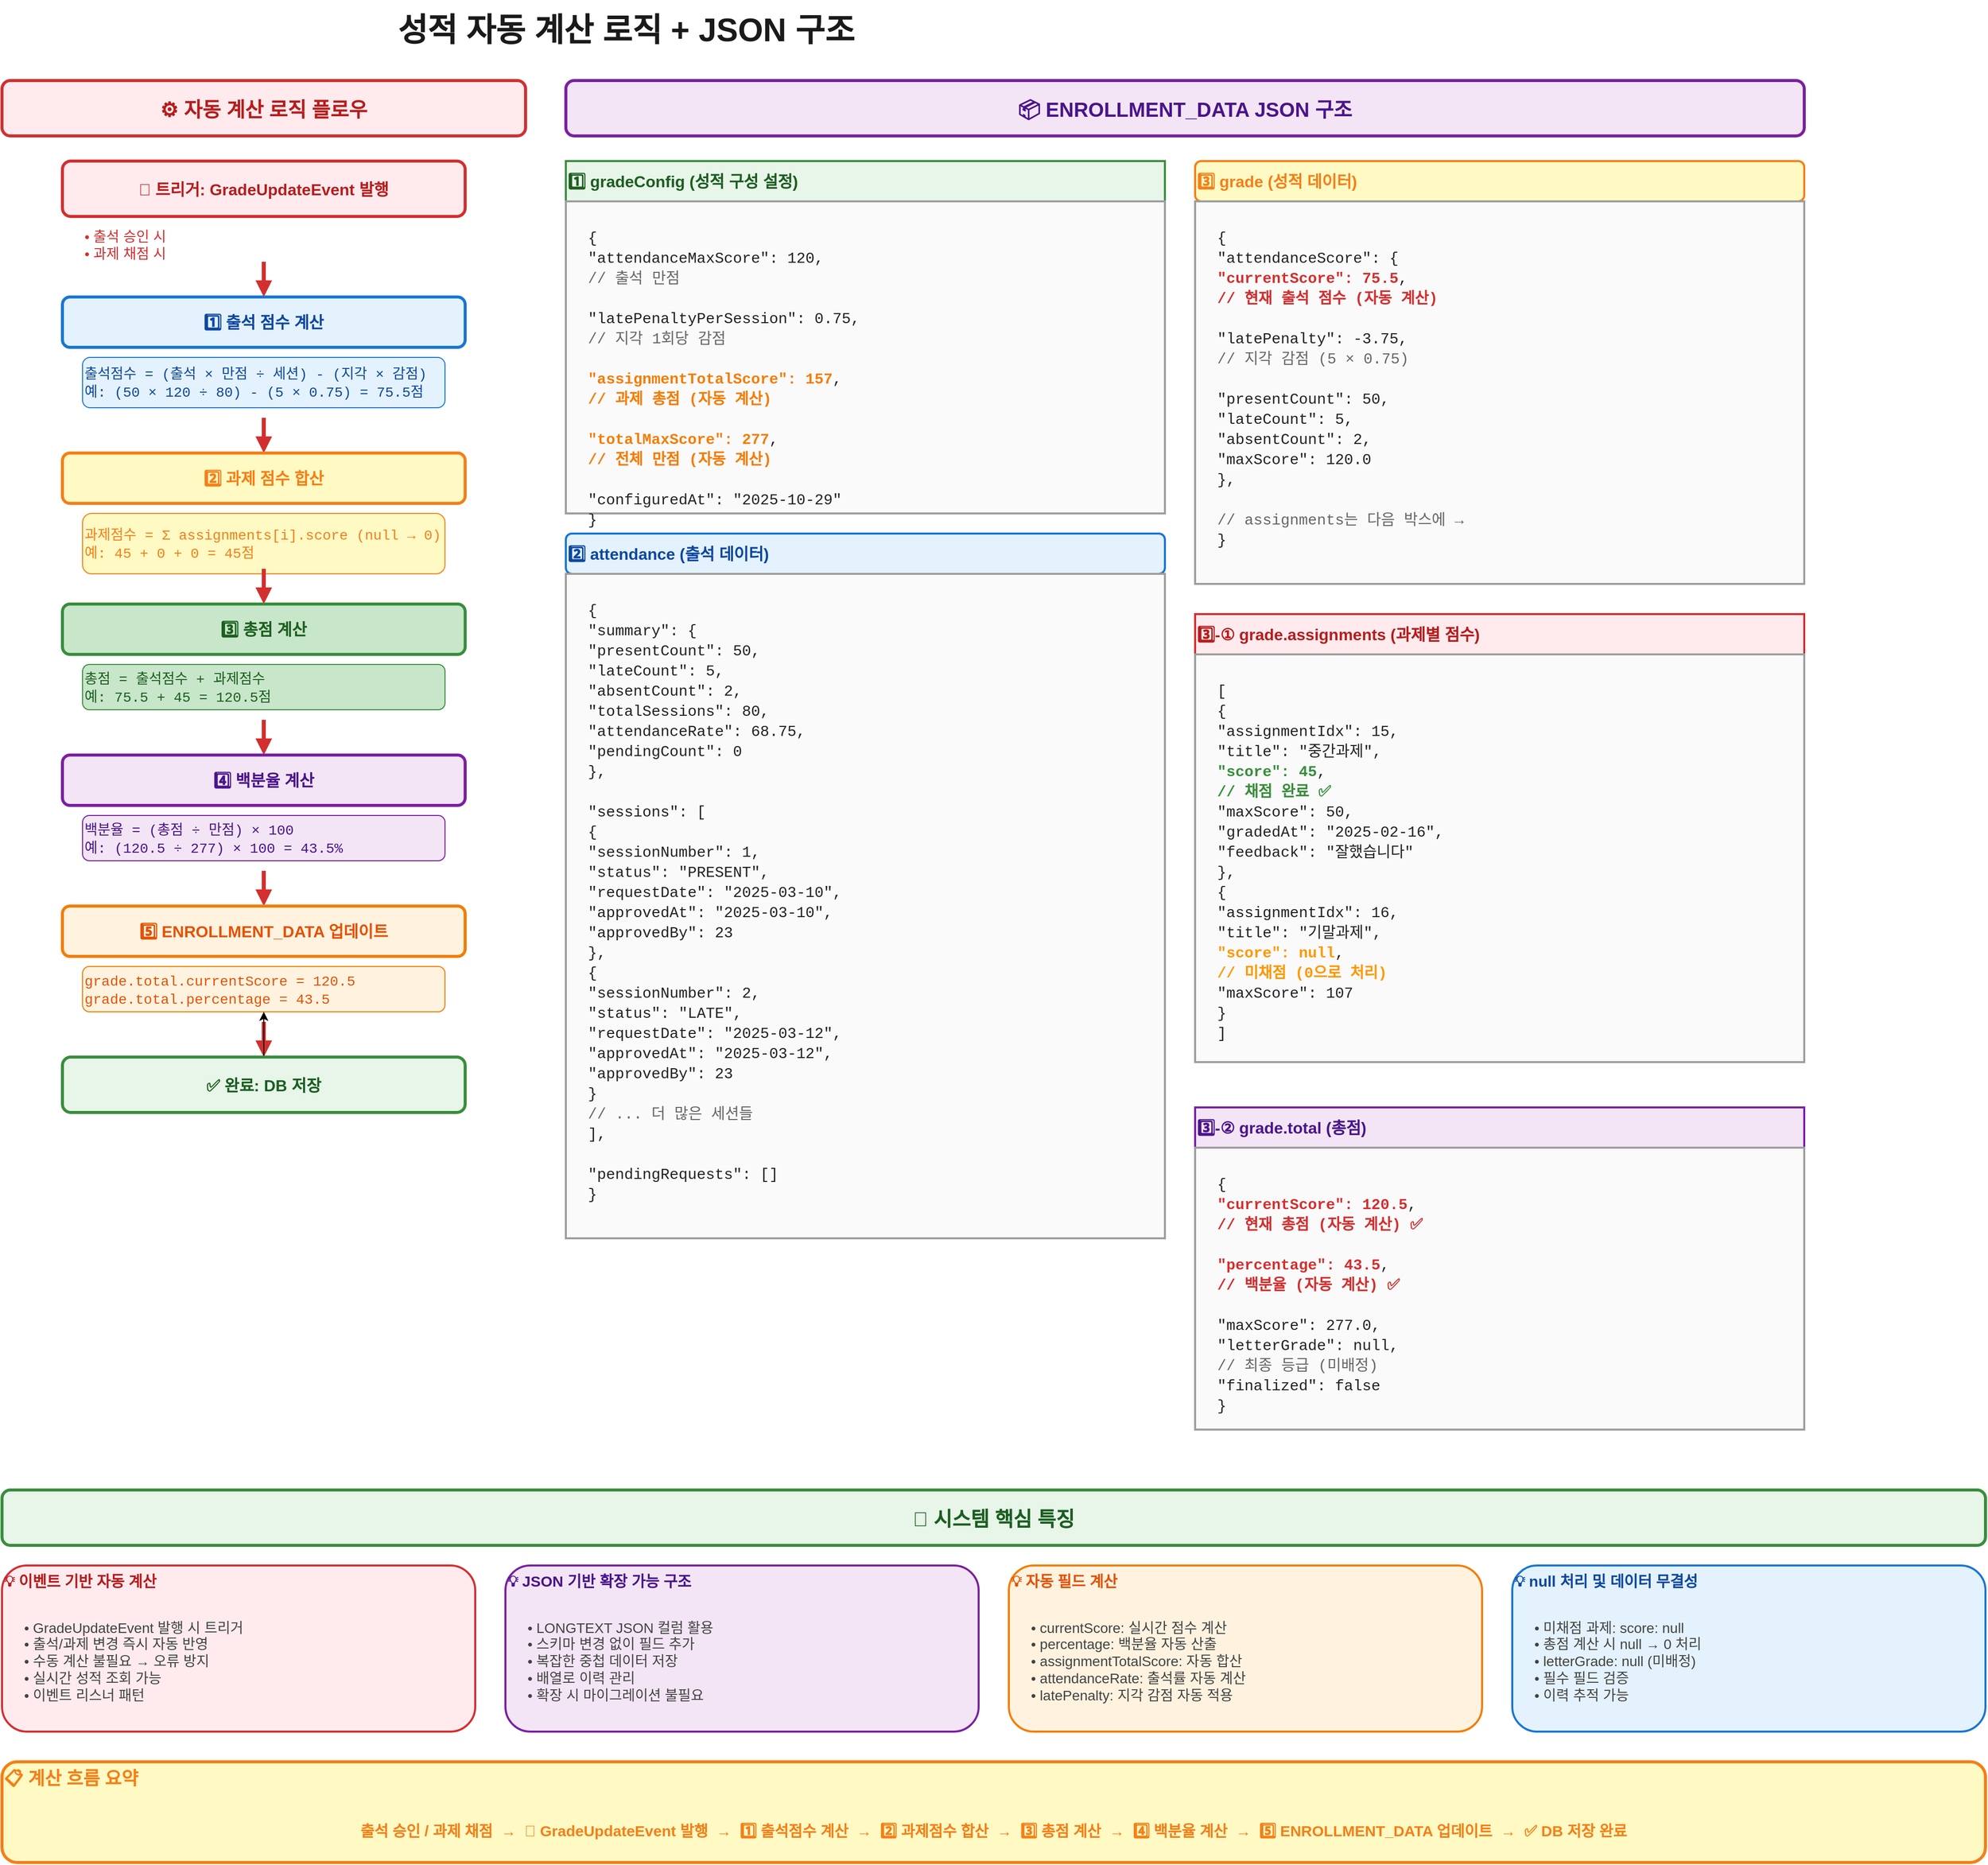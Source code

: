 <mxfile version="28.2.5">
  <diagram name="성적 자동 계산 로직 + JSON 구조" id="grade-calculation">
    <mxGraphModel dx="4513" dy="1413" grid="1" gridSize="10" guides="1" tooltips="1" connect="1" arrows="1" fold="1" page="1" pageScale="1" pageWidth="1920" pageHeight="1080" background="light-dark(#FFFFFF,#FFFFFF)" math="0" shadow="0">
      <root>
        <mxCell id="0" />
        <mxCell id="1" parent="0" />
        <mxCell id="title" value="성적 자동 계산 로직 + JSON 구조" style="text;html=1;strokeColor=none;fillColor=none;align=center;verticalAlign=middle;whiteSpace=wrap;rounded=0;fontSize=32;fontStyle=1;fontColor=light-dark(#1A1A1A,#000000);" parent="1" vertex="1">
          <mxGeometry x="-1780" y="30" width="1040" height="60" as="geometry" />
        </mxCell>
        <mxCell id="left-title" value="⚙️ 자동 계산 로직 플로우" style="rounded=1;whiteSpace=wrap;html=1;fillColor=#FFEBEE;strokeColor=#D32F2F;strokeWidth=3;fontSize=20;fontColor=#B71C1C;fontStyle=1;" parent="1" vertex="1">
          <mxGeometry x="-1880" y="110" width="520" height="55" as="geometry" />
        </mxCell>
        <mxCell id="trigger" value="🔔 트리거: GradeUpdateEvent 발행" style="rounded=1;whiteSpace=wrap;html=1;fillColor=#FFEBEE;strokeColor=#D32F2F;strokeWidth=3;fontSize=16;fontColor=#B71C1C;fontStyle=1;" parent="1" vertex="1">
          <mxGeometry x="-1820" y="190" width="400" height="55" as="geometry" />
        </mxCell>
        <mxCell id="trigger-detail" value="• 출석 승인 시&#xa;• 과제 채점 시" style="text;html=1;strokeColor=none;fillColor=none;align=left;verticalAlign=middle;whiteSpace=wrap;rounded=0;fontSize=14;fontColor=#D32F2F;" parent="1" vertex="1">
          <mxGeometry x="-1800" y="255" width="360" height="35" as="geometry" />
        </mxCell>
        <mxCell id="arrow1" value="" style="endArrow=block;html=1;strokeWidth=4;strokeColor=#D32F2F;endFill=1;" parent="1" edge="1">
          <mxGeometry width="50" height="50" relative="1" as="geometry">
            <mxPoint x="-1620" y="290" as="sourcePoint" />
            <mxPoint x="-1620" y="325" as="targetPoint" />
          </mxGeometry>
        </mxCell>
        <mxCell id="step1" value="1️⃣ 출석 점수 계산" style="rounded=1;whiteSpace=wrap;html=1;fillColor=#E3F2FD;strokeColor=#1976D2;strokeWidth=3;fontSize=16;fontColor=#0D47A1;fontStyle=1;" parent="1" vertex="1">
          <mxGeometry x="-1820" y="325" width="400" height="50" as="geometry" />
        </mxCell>
        <mxCell id="step1-formula" value="&lt;font face=&quot;Courier New&quot;&gt;출석점수 = (출석 × 만점 ÷ 세션) - (지각 × 감점)&lt;br&gt;예: (50 × 120 ÷ 80) - (5 × 0.75) = 75.5점&lt;/font&gt;" style="rounded=1;whiteSpace=wrap;html=1;fillColor=#E3F2FD;strokeColor=#1976D2;strokeWidth=1;fontSize=14;fontColor=#0D47A1;align=left;" parent="1" vertex="1">
          <mxGeometry x="-1800" y="385" width="360" height="50" as="geometry" />
        </mxCell>
        <mxCell id="arrow2" value="" style="endArrow=block;html=1;strokeWidth=4;strokeColor=#D32F2F;endFill=1;" parent="1" edge="1">
          <mxGeometry width="50" height="50" relative="1" as="geometry">
            <mxPoint x="-1620" y="445" as="sourcePoint" />
            <mxPoint x="-1620" y="480" as="targetPoint" />
          </mxGeometry>
        </mxCell>
        <mxCell id="step2" value="2️⃣ 과제 점수 합산" style="rounded=1;whiteSpace=wrap;html=1;fillColor=#FFF9C4;strokeColor=#F57F17;strokeWidth=3;fontSize=16;fontColor=#F57F17;fontStyle=1;" parent="1" vertex="1">
          <mxGeometry x="-1820" y="480" width="400" height="50" as="geometry" />
        </mxCell>
        <mxCell id="step2-formula" value="&lt;font face=&quot;Courier New&quot;&gt;과제점수 = Σ assignments[i].score (null → 0)&lt;br&gt;예: 45 + 0 + 0 = 45점&lt;/font&gt;" style="rounded=1;whiteSpace=wrap;html=1;fillColor=#FFF9C4;strokeColor=#F57F17;strokeWidth=1;fontSize=14;fontColor=#F57F17;align=left;" parent="1" vertex="1">
          <mxGeometry x="-1800" y="540" width="360" height="60" as="geometry" />
        </mxCell>
        <mxCell id="arrow3" value="" style="endArrow=block;html=1;strokeWidth=4;strokeColor=#D32F2F;endFill=1;" parent="1" edge="1">
          <mxGeometry width="50" height="50" relative="1" as="geometry">
            <mxPoint x="-1620" y="595" as="sourcePoint" />
            <mxPoint x="-1620" y="630" as="targetPoint" />
          </mxGeometry>
        </mxCell>
        <mxCell id="step3" value="3️⃣ 총점 계산" style="rounded=1;whiteSpace=wrap;html=1;fillColor=#C8E6C9;strokeColor=#388E3C;strokeWidth=3;fontSize=16;fontColor=#1B5E20;fontStyle=1;" parent="1" vertex="1">
          <mxGeometry x="-1820" y="630" width="400" height="50" as="geometry" />
        </mxCell>
        <mxCell id="step3-formula" value="&lt;font face=&quot;Courier New&quot;&gt;총점 = 출석점수 + 과제점수&lt;br&gt;예: 75.5 + 45 = 120.5점&lt;/font&gt;" style="rounded=1;whiteSpace=wrap;html=1;fillColor=#C8E6C9;strokeColor=#388E3C;strokeWidth=1;fontSize=14;fontColor=#1B5E20;align=left;" parent="1" vertex="1">
          <mxGeometry x="-1800" y="690" width="360" height="45" as="geometry" />
        </mxCell>
        <mxCell id="arrow4" value="" style="endArrow=block;html=1;strokeWidth=4;strokeColor=#D32F2F;endFill=1;" parent="1" edge="1">
          <mxGeometry width="50" height="50" relative="1" as="geometry">
            <mxPoint x="-1620" y="745" as="sourcePoint" />
            <mxPoint x="-1620" y="780" as="targetPoint" />
          </mxGeometry>
        </mxCell>
        <mxCell id="step4" value="4️⃣ 백분율 계산" style="rounded=1;whiteSpace=wrap;html=1;fillColor=#F3E5F5;strokeColor=#7B1FA2;strokeWidth=3;fontSize=16;fontColor=#4A148C;fontStyle=1;" parent="1" vertex="1">
          <mxGeometry x="-1820" y="780" width="400" height="50" as="geometry" />
        </mxCell>
        <mxCell id="step4-formula" value="&lt;font face=&quot;Courier New&quot;&gt;백분율 = (총점 ÷ 만점) × 100&lt;br&gt;예: (120.5 ÷ 277) × 100 = 43.5%&lt;/font&gt;" style="rounded=1;whiteSpace=wrap;html=1;fillColor=#F3E5F5;strokeColor=#7B1FA2;strokeWidth=1;fontSize=14;fontColor=#4A148C;align=left;" parent="1" vertex="1">
          <mxGeometry x="-1800" y="840" width="360" height="45" as="geometry" />
        </mxCell>
        <mxCell id="arrow5" value="" style="endArrow=block;html=1;strokeWidth=4;strokeColor=#D32F2F;endFill=1;" parent="1" edge="1">
          <mxGeometry width="50" height="50" relative="1" as="geometry">
            <mxPoint x="-1620" y="895" as="sourcePoint" />
            <mxPoint x="-1620" y="930" as="targetPoint" />
          </mxGeometry>
        </mxCell>
        <mxCell id="step5" value="5️⃣ ENROLLMENT_DATA 업데이트" style="rounded=1;whiteSpace=wrap;html=1;fillColor=#FFF3E0;strokeColor=#F57C00;strokeWidth=3;fontSize=16;fontColor=#E65100;fontStyle=1;" parent="1" vertex="1">
          <mxGeometry x="-1820" y="930" width="400" height="50" as="geometry" />
        </mxCell>
        <mxCell id="step5-formula" value="&lt;font face=&quot;Courier New&quot;&gt;grade.total.currentScore = 120.5&lt;br&gt;grade.total.percentage = 43.5&lt;/font&gt;" style="rounded=1;whiteSpace=wrap;html=1;fillColor=#FFF3E0;strokeColor=#F57C00;strokeWidth=1;fontSize=14;fontColor=#E65100;align=left;" parent="1" vertex="1">
          <mxGeometry x="-1800" y="990" width="360" height="45" as="geometry" />
        </mxCell>
        <mxCell id="arrow6" value="" style="endArrow=block;html=1;strokeWidth=4;strokeColor=#D32F2F;endFill=1;" parent="1" edge="1">
          <mxGeometry width="50" height="50" relative="1" as="geometry">
            <mxPoint x="-1620" y="1045" as="sourcePoint" />
            <mxPoint x="-1620" y="1080" as="targetPoint" />
          </mxGeometry>
        </mxCell>
        <mxCell id="oLNH_Fth8wMXcWNK68i1-1" value="" style="edgeStyle=orthogonalEdgeStyle;rounded=0;orthogonalLoop=1;jettySize=auto;html=1;" edge="1" parent="1" source="complete" target="step5-formula">
          <mxGeometry relative="1" as="geometry" />
        </mxCell>
        <mxCell id="complete" value="✅ 완료: DB 저장" style="rounded=1;whiteSpace=wrap;html=1;fillColor=#E8F5E9;strokeColor=#388E3C;strokeWidth=3;fontSize=16;fontColor=#1B5E20;fontStyle=1;" parent="1" vertex="1">
          <mxGeometry x="-1820" y="1080" width="400" height="55" as="geometry" />
        </mxCell>
        <mxCell id="right-title" value="📦 ENROLLMENT_DATA JSON 구조" style="rounded=1;whiteSpace=wrap;html=1;fillColor=#F3E5F5;strokeColor=#7B1FA2;strokeWidth=3;fontSize=20;fontColor=#4A148C;fontStyle=1;" parent="1" vertex="1">
          <mxGeometry x="-1320" y="110" width="1230" height="55" as="geometry" />
        </mxCell>
        <mxCell id="json-box1-title" value="1️⃣ gradeConfig (성적 구성 설정)" style="rounded=0;whiteSpace=wrap;html=1;fillColor=#E8F5E9;strokeColor=#388E3C;strokeWidth=2;fontSize=16;fontColor=#1B5E20;fontStyle=1;align=left;" parent="1" vertex="1">
          <mxGeometry x="-1320" y="190" width="595" height="40" as="geometry" />
        </mxCell>
        <mxCell id="json-box1" value="" style="rounded=0;whiteSpace=wrap;html=1;fillColor=#FAFAFA;strokeColor=#9E9E9E;strokeWidth=2;align=left;verticalAlign=top;" parent="1" vertex="1">
          <mxGeometry x="-1320" y="230" width="595" height="310" as="geometry" />
        </mxCell>
        <mxCell id="json-content1" value="&lt;font face=&quot;Courier New&quot; style=&quot;font-size: 15px;&quot;&gt;{&lt;br&gt;  &quot;attendanceMaxScore&quot;: 120,&lt;br&gt;  &lt;span style=&quot;color: #666;&quot;&gt;// 출석 만점&lt;/span&gt;&lt;br&gt;&lt;br&gt;  &quot;latePenaltyPerSession&quot;: 0.75,&lt;br&gt;  &lt;span style=&quot;color: #666;&quot;&gt;// 지각 1회당 감점&lt;/span&gt;&lt;br&gt;&lt;br&gt;  &lt;span style=&quot;color: #F57C00; font-weight: bold;&quot;&gt;&quot;assignmentTotalScore&quot;: 157&lt;/span&gt;,&lt;br&gt;  &lt;span style=&quot;color: #F57C00; font-weight: bold;&quot;&gt;// 과제 총점 (자동 계산)&lt;/span&gt;&lt;br&gt;&lt;br&gt;  &lt;span style=&quot;color: #F57C00; font-weight: bold;&quot;&gt;&quot;totalMaxScore&quot;: 277&lt;/span&gt;,&lt;br&gt;  &lt;span style=&quot;color: #F57C00; font-weight: bold;&quot;&gt;// 전체 만점 (자동 계산)&lt;/span&gt;&lt;br&gt;&lt;br&gt;  &quot;configuredAt&quot;: &quot;2025-10-29&quot;&lt;br&gt;}&lt;/font&gt;" style="text;html=1;strokeColor=none;fillColor=none;align=left;verticalAlign=top;whiteSpace=wrap;rounded=0;fontSize=15;fontColor=#212121;" parent="1" vertex="1">
          <mxGeometry x="-1300" y="250" width="555" height="215" as="geometry" />
        </mxCell>
        <mxCell id="json-box2-title" value="2️⃣ attendance (출석 데이터)" style="rounded=1;whiteSpace=wrap;html=1;fillColor=#E3F2FD;strokeColor=#1976D2;strokeWidth=2;fontSize=16;fontColor=#0D47A1;fontStyle=1;align=left;" parent="1" vertex="1">
          <mxGeometry x="-1320" y="560" width="595" height="40" as="geometry" />
        </mxCell>
        <mxCell id="json-box2" value="" style="rounded=0;whiteSpace=wrap;html=1;fillColor=#FAFAFA;strokeColor=#9E9E9E;strokeWidth=2;align=left;verticalAlign=top;" parent="1" vertex="1">
          <mxGeometry x="-1320" y="600" width="595" height="660" as="geometry" />
        </mxCell>
        <mxCell id="json-content2" value="&lt;font face=&quot;Courier New&quot; style=&quot;font-size: 15px;&quot;&gt;{&lt;br&gt;  &quot;summary&quot;: {&lt;br&gt;    &quot;presentCount&quot;: 50,&lt;br&gt;    &quot;lateCount&quot;: 5,&lt;br&gt;    &quot;absentCount&quot;: 2,&lt;br&gt;    &quot;totalSessions&quot;: 80,&lt;br&gt;    &quot;attendanceRate&quot;: 68.75,&lt;br&gt;    &quot;pendingCount&quot;: 0&lt;br&gt;  },&lt;br&gt;&lt;br&gt;  &quot;sessions&quot;: [&lt;br&gt;    {&lt;br&gt;      &quot;sessionNumber&quot;: 1,&lt;br&gt;      &quot;status&quot;: &quot;PRESENT&quot;,&lt;br&gt;      &quot;requestDate&quot;: &quot;2025-03-10&quot;,&lt;br&gt;      &quot;approvedAt&quot;: &quot;2025-03-10&quot;,&lt;br&gt;      &quot;approvedBy&quot;: 23&lt;br&gt;    },&lt;br&gt;    {&lt;br&gt;      &quot;sessionNumber&quot;: 2,&lt;br&gt;      &quot;status&quot;: &quot;LATE&quot;,&lt;br&gt;      &quot;requestDate&quot;: &quot;2025-03-12&quot;,&lt;br&gt;      &quot;approvedAt&quot;: &quot;2025-03-12&quot;,&lt;br&gt;      &quot;approvedBy&quot;: 23&lt;br&gt;    }&lt;br&gt;    &lt;span style=&quot;color: #666;&quot;&gt;// ... 더 많은 세션들&lt;/span&gt;&lt;br&gt;  ],&lt;br&gt;&lt;br&gt;  &quot;pendingRequests&quot;: []&lt;br&gt;}&lt;/font&gt;" style="text;html=1;strokeColor=none;fillColor=none;align=left;verticalAlign=top;whiteSpace=wrap;rounded=0;fontSize=15;fontColor=#212121;" parent="1" vertex="1">
          <mxGeometry x="-1300" y="620" width="555" height="560" as="geometry" />
        </mxCell>
        <mxCell id="json-box3-title" value="3️⃣ grade (성적 데이터)" style="rounded=1;whiteSpace=wrap;html=1;fillColor=#FFF9C4;strokeColor=#F57F17;strokeWidth=2;fontSize=16;fontColor=#F57F17;fontStyle=1;align=left;" parent="1" vertex="1">
          <mxGeometry x="-695" y="190" width="605" height="40" as="geometry" />
        </mxCell>
        <mxCell id="json-box3" value="" style="rounded=0;whiteSpace=wrap;html=1;fillColor=#FAFAFA;strokeColor=#9E9E9E;strokeWidth=2;align=left;verticalAlign=top;" parent="1" vertex="1">
          <mxGeometry x="-695" y="230" width="605" height="380" as="geometry" />
        </mxCell>
        <mxCell id="json-content3" value="&lt;font face=&quot;Courier New&quot; style=&quot;font-size: 15px;&quot;&gt;{&lt;br&gt;  &quot;attendanceScore&quot;: {&lt;br&gt;    &lt;span style=&quot;color: #D32F2F; font-weight: bold;&quot;&gt;&quot;currentScore&quot;: 75.5&lt;/span&gt;,&lt;br&gt;    &lt;span style=&quot;color: #D32F2F; font-weight: bold;&quot;&gt;// 현재 출석 점수 (자동 계산)&lt;/span&gt;&lt;br&gt;&lt;br&gt;    &quot;latePenalty&quot;: -3.75,&lt;br&gt;    &lt;span style=&quot;color: #666;&quot;&gt;// 지각 감점 (5 × 0.75)&lt;/span&gt;&lt;br&gt;&lt;br&gt;    &quot;presentCount&quot;: 50,&lt;br&gt;    &quot;lateCount&quot;: 5,&lt;br&gt;    &quot;absentCount&quot;: 2,&lt;br&gt;    &quot;maxScore&quot;: 120.0&lt;br&gt;  },&lt;br&gt;&lt;br&gt;  &lt;span style=&quot;color: #666;&quot;&gt;// assignments는 다음 박스에 →&lt;/span&gt;&lt;br&gt;}&lt;/font&gt;" style="text;html=1;strokeColor=none;fillColor=none;align=left;verticalAlign=top;whiteSpace=wrap;rounded=0;fontSize=15;fontColor=#212121;" parent="1" vertex="1">
          <mxGeometry x="-675" y="250" width="565" height="345" as="geometry" />
        </mxCell>
        <mxCell id="json-box4-title" value="3️⃣-① grade.assignments (과제별 점수)" style="rounded=0;whiteSpace=wrap;html=1;fillColor=#FFEBEE;strokeColor=#D32F2F;strokeWidth=2;fontSize=16;fontColor=#B71C1C;fontStyle=1;align=left;" parent="1" vertex="1">
          <mxGeometry x="-695" y="640" width="605" height="40" as="geometry" />
        </mxCell>
        <mxCell id="json-box4" value="" style="rounded=0;whiteSpace=wrap;html=1;fillColor=#FAFAFA;strokeColor=#9E9E9E;strokeWidth=2;align=left;verticalAlign=top;" parent="1" vertex="1">
          <mxGeometry x="-695" y="680" width="605" height="405" as="geometry" />
        </mxCell>
        <mxCell id="json-content4" value="&lt;font face=&quot;Courier New&quot; style=&quot;font-size: 15px;&quot;&gt;[&lt;br&gt;  {&lt;br&gt;    &quot;assignmentIdx&quot;: 15,&lt;br&gt;    &quot;title&quot;: &quot;중간과제&quot;,&lt;br&gt;    &lt;span style=&quot;color: #388E3C; font-weight: bold;&quot;&gt;&quot;score&quot;: 45&lt;/span&gt;,&lt;br&gt;    &lt;span style=&quot;color: #388E3C; font-weight: bold;&quot;&gt;// 채점 완료 ✅&lt;/span&gt;&lt;br&gt;    &quot;maxScore&quot;: 50,&lt;br&gt;    &quot;gradedAt&quot;: &quot;2025-02-16&quot;,&lt;br&gt;    &quot;feedback&quot;: &quot;잘했습니다&quot;&lt;br&gt;  },&lt;br&gt;  {&lt;br&gt;    &quot;assignmentIdx&quot;: 16,&lt;br&gt;    &quot;title&quot;: &quot;기말과제&quot;,&lt;br&gt;    &lt;span style=&quot;color: #FF9800; font-weight: bold;&quot;&gt;&quot;score&quot;: null&lt;/span&gt;,&lt;br&gt;    &lt;span style=&quot;color: #FF9800; font-weight: bold;&quot;&gt;// 미채점 (0으로 처리)&lt;/span&gt;&lt;br&gt;    &quot;maxScore&quot;: 107&lt;br&gt;  }&lt;br&gt;]&lt;/font&gt;" style="text;html=1;strokeColor=none;fillColor=none;align=left;verticalAlign=top;whiteSpace=wrap;rounded=0;fontSize=15;fontColor=#212121;" parent="1" vertex="1">
          <mxGeometry x="-675" y="700" width="565" height="295" as="geometry" />
        </mxCell>
        <mxCell id="json-box5-title" value="3️⃣-② grade.total (총점)" style="rounded=0;whiteSpace=wrap;html=1;fillColor=#F3E5F5;strokeColor=#7B1FA2;strokeWidth=2;fontSize=16;fontColor=#4A148C;fontStyle=1;align=left;" parent="1" vertex="1">
          <mxGeometry x="-695" y="1130" width="605" height="40" as="geometry" />
        </mxCell>
        <mxCell id="json-box5" value="" style="rounded=0;whiteSpace=wrap;html=1;fillColor=#FAFAFA;strokeColor=#9E9E9E;strokeWidth=2;align=left;verticalAlign=top;" parent="1" vertex="1">
          <mxGeometry x="-695" y="1170" width="605" height="280" as="geometry" />
        </mxCell>
        <mxCell id="json-content5" value="&lt;font face=&quot;Courier New&quot; style=&quot;font-size: 15px;&quot;&gt;{&lt;br&gt;  &lt;span style=&quot;color: #D32F2F; font-weight: bold;&quot;&gt;&quot;currentScore&quot;: 120.5&lt;/span&gt;,&lt;br&gt;  &lt;span style=&quot;color: #D32F2F; font-weight: bold;&quot;&gt;// 현재 총점 (자동 계산) ✅&lt;/span&gt;&lt;br&gt;&lt;br&gt;  &lt;span style=&quot;color: #D32F2F; font-weight: bold;&quot;&gt;&quot;percentage&quot;: 43.5&lt;/span&gt;,&lt;br&gt;  &lt;span style=&quot;color: #D32F2F; font-weight: bold;&quot;&gt;// 백분율 (자동 계산) ✅&lt;/span&gt;&lt;br&gt;&lt;br&gt;  &quot;maxScore&quot;: 277.0,&lt;br&gt;  &quot;letterGrade&quot;: null,&lt;br&gt;  &lt;span style=&quot;color: #666;&quot;&gt;// 최종 등급 (미배정)&lt;/span&gt;&lt;br&gt;  &quot;finalized&quot;: false&lt;br&gt;}&lt;/font&gt;" style="text;html=1;strokeColor=none;fillColor=none;align=left;verticalAlign=top;whiteSpace=wrap;rounded=0;fontSize=15;fontColor=#212121;" parent="1" vertex="1">
          <mxGeometry x="-675" y="1190" width="565" height="250" as="geometry" />
        </mxCell>
        <mxCell id="features-title" value="🎯 시스템 핵심 특징" style="rounded=1;whiteSpace=wrap;html=1;fillColor=#E8F5E9;strokeColor=#388E3C;strokeWidth=3;fontSize=20;fontColor=#1B5E20;fontStyle=1;" parent="1" vertex="1">
          <mxGeometry x="-1880" y="1510" width="1970" height="55" as="geometry" />
        </mxCell>
        <mxCell id="feature-box1" value="💡 이벤트 기반 자동 계산" style="rounded=1;whiteSpace=wrap;html=1;fillColor=#FFEBEE;strokeColor=#D32F2F;strokeWidth=2;fontSize=15;fontColor=#B71C1C;fontStyle=1;align=left;verticalAlign=top;" parent="1" vertex="1">
          <mxGeometry x="-1880" y="1585" width="470" height="165" as="geometry" />
        </mxCell>
        <mxCell id="feature1" value="• GradeUpdateEvent 발행 시 트리거&lt;br&gt;• 출석/과제 변경 즉시 자동 반영&lt;br&gt;• 수동 계산 불필요 → 오류 방지&lt;br&gt;• 실시간 성적 조회 가능&lt;br&gt;• 이벤트 리스너 패턴" style="text;html=1;strokeColor=none;fillColor=none;align=left;verticalAlign=middle;whiteSpace=wrap;rounded=0;fontSize=14;fontColor=#424242;" parent="1" vertex="1">
          <mxGeometry x="-1860" y="1625" width="430" height="110" as="geometry" />
        </mxCell>
        <mxCell id="feature-box2" value="💡 JSON 기반 확장 가능 구조" style="rounded=1;whiteSpace=wrap;html=1;fillColor=#F3E5F5;strokeColor=#7B1FA2;strokeWidth=2;fontSize=15;fontColor=#4A148C;fontStyle=1;align=left;verticalAlign=top;" parent="1" vertex="1">
          <mxGeometry x="-1380" y="1585" width="470" height="165" as="geometry" />
        </mxCell>
        <mxCell id="feature2" value="• LONGTEXT JSON 컬럼 활용&lt;br&gt;• 스키마 변경 없이 필드 추가&lt;br&gt;• 복잡한 중첩 데이터 저장&lt;br&gt;• 배열로 이력 관리&lt;br&gt;• 확장 시 마이그레이션 불필요" style="text;html=1;strokeColor=none;fillColor=none;align=left;verticalAlign=middle;whiteSpace=wrap;rounded=0;fontSize=14;fontColor=#424242;" parent="1" vertex="1">
          <mxGeometry x="-1360" y="1625" width="430" height="110" as="geometry" />
        </mxCell>
        <mxCell id="feature-box3" value="💡 자동 필드 계산" style="rounded=1;whiteSpace=wrap;html=1;fillColor=#FFF3E0;strokeColor=#F57C00;strokeWidth=2;fontSize=15;fontColor=#E65100;fontStyle=1;align=left;verticalAlign=top;" parent="1" vertex="1">
          <mxGeometry x="-880" y="1585" width="470" height="165" as="geometry" />
        </mxCell>
        <mxCell id="feature3" value="• currentScore: 실시간 점수 계산&lt;br&gt;• percentage: 백분율 자동 산출&lt;br&gt;• assignmentTotalScore: 자동 합산&lt;br&gt;• attendanceRate: 출석률 자동 계산&lt;br&gt;• latePenalty: 지각 감점 자동 적용" style="text;html=1;strokeColor=none;fillColor=none;align=left;verticalAlign=middle;whiteSpace=wrap;rounded=0;fontSize=14;fontColor=#424242;" parent="1" vertex="1">
          <mxGeometry x="-860" y="1625" width="430" height="110" as="geometry" />
        </mxCell>
        <mxCell id="feature-box4" value="💡 null 처리 및 데이터 무결성" style="rounded=1;whiteSpace=wrap;html=1;fillColor=#E3F2FD;strokeColor=#1976D2;strokeWidth=2;fontSize=15;fontColor=#0D47A1;fontStyle=1;align=left;verticalAlign=top;" parent="1" vertex="1">
          <mxGeometry x="-380" y="1585" width="470" height="165" as="geometry" />
        </mxCell>
        <mxCell id="feature4" value="• 미채점 과제: score: null&lt;br&gt;• 총점 계산 시 null → 0 처리&lt;br&gt;• letterGrade: null (미배정)&lt;br&gt;• 필수 필드 검증&lt;br&gt;• 이력 추적 가능" style="text;html=1;strokeColor=none;fillColor=none;align=left;verticalAlign=middle;whiteSpace=wrap;rounded=0;fontSize=14;fontColor=#424242;" parent="1" vertex="1">
          <mxGeometry x="-360" y="1625" width="430" height="110" as="geometry" />
        </mxCell>
        <mxCell id="summary-box" value="📋 계산 흐름 요약" style="rounded=1;whiteSpace=wrap;html=1;fillColor=#FFF9C4;strokeColor=#F57F17;strokeWidth=3;fontSize=18;fontColor=#F57F17;fontStyle=1;align=left;verticalAlign=top;" parent="1" vertex="1">
          <mxGeometry x="-1880" y="1780" width="1970" height="100" as="geometry" />
        </mxCell>
        <mxCell id="summary-text" value="&lt;font style=&quot;font-size: 15px;&quot;&gt;출석 승인 / 과제 채점 &amp;nbsp;→&amp;nbsp; 🔔 GradeUpdateEvent 발행 &amp;nbsp;→&amp;nbsp; 1️⃣ 출석점수 계산 &amp;nbsp;→&amp;nbsp; 2️⃣ 과제점수 합산 &amp;nbsp;→&amp;nbsp; 3️⃣ 총점 계산 &amp;nbsp;→&amp;nbsp; 4️⃣ 백분율 계산 &amp;nbsp;→&amp;nbsp; 5️⃣ ENROLLMENT_DATA 업데이트 &amp;nbsp;→&amp;nbsp; ✅ DB 저장 완료&lt;/font&gt;" style="text;html=1;strokeColor=none;fillColor=none;align=center;verticalAlign=middle;whiteSpace=wrap;rounded=0;fontSize=15;fontColor=#F57F17;fontStyle=1;" parent="1" vertex="1">
          <mxGeometry x="-1840" y="1830" width="1890" height="35" as="geometry" />
        </mxCell>
      </root>
    </mxGraphModel>
  </diagram>
</mxfile>
